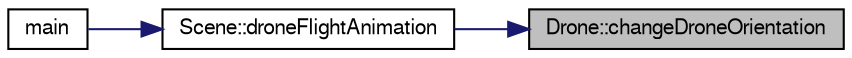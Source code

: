 digraph "Drone::changeDroneOrientation"
{
 // LATEX_PDF_SIZE
  edge [fontname="FreeSans",fontsize="10",labelfontname="FreeSans",labelfontsize="10"];
  node [fontname="FreeSans",fontsize="10",shape=record];
  rankdir="RL";
  Node1 [label="Drone::changeDroneOrientation",height=0.2,width=0.4,color="black", fillcolor="grey75", style="filled", fontcolor="black",tooltip="Funkcja przemieszcza drona wokol wlasnej osi o podany kat."];
  Node1 -> Node2 [dir="back",color="midnightblue",fontsize="10",style="solid",fontname="FreeSans"];
  Node2 [label="Scene::droneFlightAnimation",height=0.2,width=0.4,color="black", fillcolor="white", style="filled",URL="$a00092.html#ad045dbcdcb99b8ab9f79a177ea3d2fc0",tooltip="Funkcja wykonuje animacje lotu drona."];
  Node2 -> Node3 [dir="back",color="midnightblue",fontsize="10",style="solid",fontname="FreeSans"];
  Node3 [label="main",height=0.2,width=0.4,color="black", fillcolor="white", style="filled",URL="$a00050.html#ae66f6b31b5ad750f1fe042a706a4e3d4",tooltip=" "];
}
